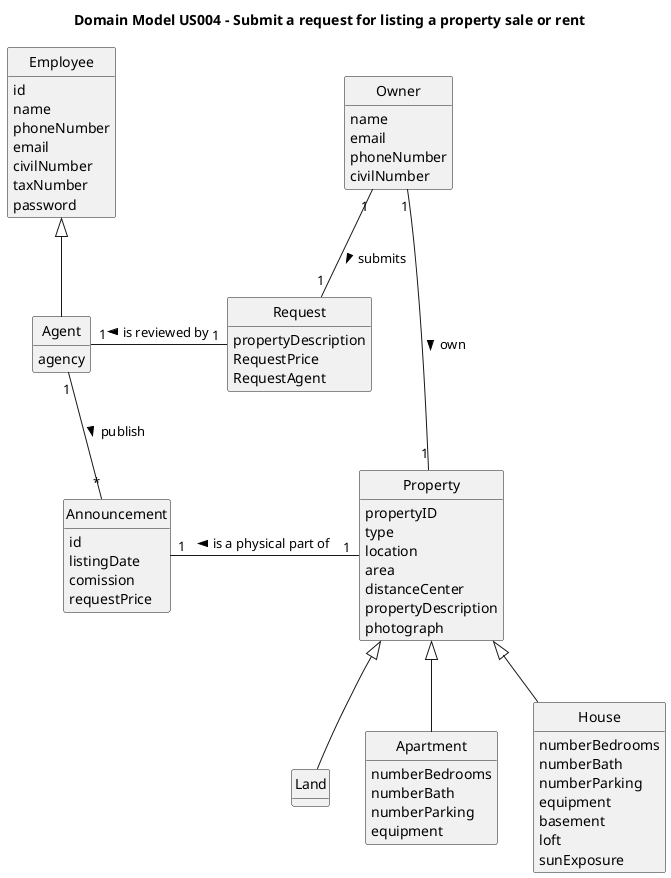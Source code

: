 @startuml
skinparam monochrome true
skinparam packageStyle rectangle
skinparam shadowing false


skinparam classAttributeIconSize 0

hide circle
hide methods

title Domain Model US004 - Submit a request for listing a property sale or rent


class Agent {
    agency
}

class Employee{
    id
    name
    phoneNumber
    email
    civilNumber
    taxNumber
    password
}

class Owner {
    name
    email
    phoneNumber
    civilNumber
}

class Announcement{
id
listingDate
comission
requestPrice
}

class Property{
propertyID
type
location
area
distanceCenter
propertyDescription
photograph
}

class Land{}

class Apartment{
numberBedrooms
numberBath
numberParking
equipment
}

class House{
numberBedrooms
numberBath
numberParking
equipment
basement
loft
sunExposure
}

class Request{
propertyDescription
RequestPrice
RequestAgent

}


Agent "1" -- "*" Announcement : publish >
Property "1" -left- "1" Announcement : is a physical part of >
Owner "1" -- "1" Property: own >
Owner "1" -- "1" Request : submits >
Request "1" -right- "1" Agent : is reviewed by >


Property <|-- Land
Property <|-- Apartment
Property <|-- House

Employee <|-- Agent




@enduml